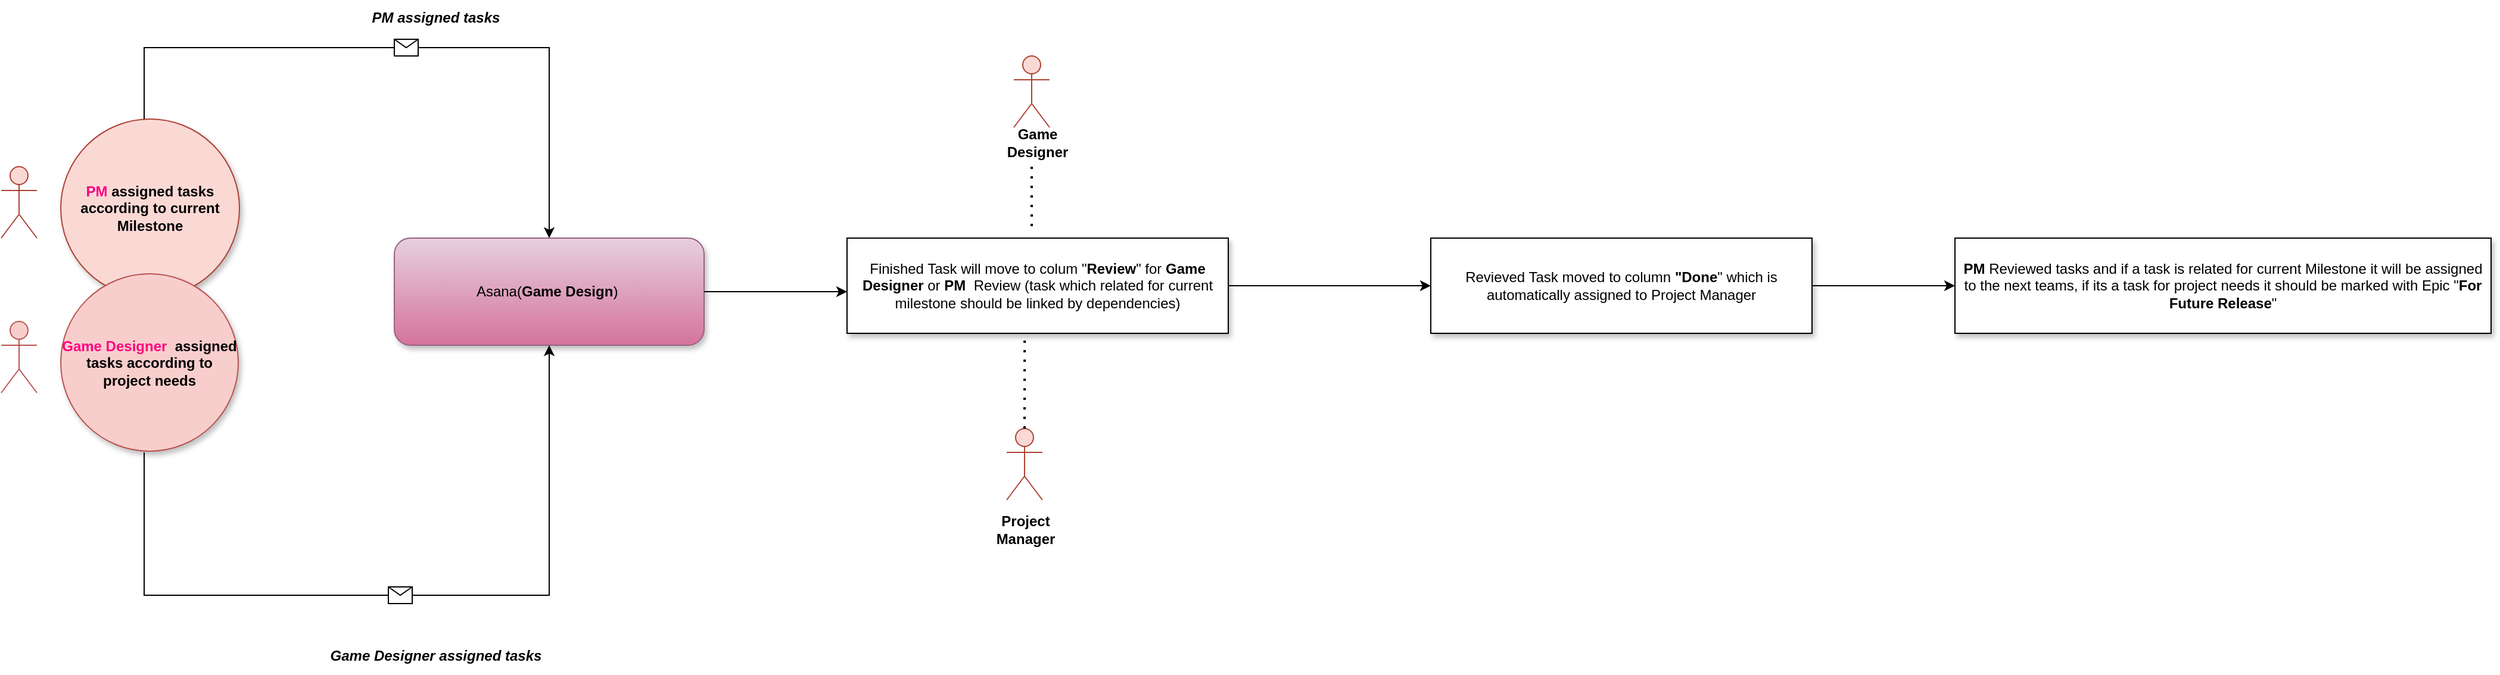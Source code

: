 <mxfile version="21.3.5" type="github">
  <diagram id="6IpWRTOvNhz4fQDFHxwE" name="Page-1">
    <mxGraphModel dx="1968" dy="1118" grid="1" gridSize="10" guides="0" tooltips="1" connect="1" arrows="1" fold="1" page="1" pageScale="1" pageWidth="850" pageHeight="1100" math="0" shadow="0">
      <root>
        <mxCell id="0" />
        <mxCell id="1" parent="0" />
        <mxCell id="fXu-zx2hqorw0dzWZYp2-77" value="Asana(&lt;b&gt;Game Design&lt;/b&gt;)&amp;nbsp;" style="rounded=1;whiteSpace=wrap;html=1;fillColor=#e6d0de;strokeColor=#996185;shadow=1;gradientColor=#d5739d;" parent="1" vertex="1">
          <mxGeometry x="730" y="600" width="260" height="90" as="geometry" />
        </mxCell>
        <mxCell id="fXu-zx2hqorw0dzWZYp2-78" value="&lt;b&gt;&lt;font color=&quot;#ff0080&quot;&gt;PM&lt;/font&gt; assigned tasks according to current Milestone&lt;/b&gt;" style="ellipse;whiteSpace=wrap;html=1;fillColor=#fad9d5;strokeColor=#ae4132;shadow=1;" parent="1" vertex="1">
          <mxGeometry x="450" y="500" width="150" height="150" as="geometry" />
        </mxCell>
        <mxCell id="vcqUUj8RtbL1T8IDj6Kx-2" value="&lt;b&gt;&lt;font color=&quot;#ff0080&quot;&gt;Game Designer&amp;nbsp;&lt;/font&gt; assigned tasks according to project needs&lt;br&gt;&lt;/b&gt;" style="ellipse;whiteSpace=wrap;html=1;aspect=fixed;fillColor=#f8cecc;strokeColor=#b85450;shadow=1;" parent="1" vertex="1">
          <mxGeometry x="450" y="630" width="149" height="149" as="geometry" />
        </mxCell>
        <mxCell id="vcqUUj8RtbL1T8IDj6Kx-13" value="Actor" style="shape=umlActor;verticalLabelPosition=bottom;verticalAlign=top;html=1;outlineConnect=0;noLabel=1;fillColor=#fad9d5;strokeColor=#ae4132;" parent="1" vertex="1">
          <mxGeometry x="400" y="540" width="30" height="60" as="geometry" />
        </mxCell>
        <mxCell id="oM6ZGW8Rz1AFaY1xYlf1-5" value="" style="endArrow=classic;html=1;rounded=0;entryX=0.5;entryY=0;entryDx=0;entryDy=0;" parent="1" target="fXu-zx2hqorw0dzWZYp2-77" edge="1">
          <mxGeometry relative="1" as="geometry">
            <mxPoint x="520" y="500" as="sourcePoint" />
            <mxPoint x="740" y="850" as="targetPoint" />
            <Array as="points">
              <mxPoint x="520" y="440" />
              <mxPoint x="860" y="440" />
            </Array>
          </mxGeometry>
        </mxCell>
        <mxCell id="oM6ZGW8Rz1AFaY1xYlf1-6" value="" style="shape=message;html=1;outlineConnect=0;" parent="oM6ZGW8Rz1AFaY1xYlf1-5" vertex="1">
          <mxGeometry width="20" height="14" relative="1" as="geometry">
            <mxPoint x="-10" y="-7" as="offset" />
          </mxGeometry>
        </mxCell>
        <mxCell id="oM6ZGW8Rz1AFaY1xYlf1-14" value="Actor" style="shape=umlActor;verticalLabelPosition=bottom;verticalAlign=top;html=1;outlineConnect=0;noLabel=1;fillColor=#f8cecc;strokeColor=#b85450;" parent="1" vertex="1">
          <mxGeometry x="400" y="670" width="30" height="60" as="geometry" />
        </mxCell>
        <mxCell id="oM6ZGW8Rz1AFaY1xYlf1-18" value="Finished Task will move to colum &quot;&lt;b&gt;Review&lt;/b&gt;&quot; for &lt;b&gt;Game Designer &lt;/b&gt;or &lt;b&gt;PM&amp;nbsp;&amp;nbsp;&lt;/b&gt;Review (task which related for current milestone should be linked by dependencies)" style="rounded=0;whiteSpace=wrap;html=1;shadow=1;" parent="1" vertex="1">
          <mxGeometry x="1110" y="600" width="320" height="80" as="geometry" />
        </mxCell>
        <mxCell id="oM6ZGW8Rz1AFaY1xYlf1-20" value="Revieved Task moved to column &lt;b&gt;&quot;Done&lt;/b&gt;&quot; which is automatically assigned to Project Manager" style="rounded=0;whiteSpace=wrap;html=1;shadow=1;" parent="1" vertex="1">
          <mxGeometry x="1600" y="600" width="320" height="80" as="geometry" />
        </mxCell>
        <mxCell id="oM6ZGW8Rz1AFaY1xYlf1-22" value="&lt;b&gt;PM &lt;/b&gt;Reviewed tasks and if a task is related for current Milestone it will be assigned to the next teams, if its a task for project needs it should be marked with Epic &quot;&lt;b&gt;For Future Release&lt;/b&gt;&quot;" style="rounded=0;whiteSpace=wrap;html=1;shadow=1;" parent="1" vertex="1">
          <mxGeometry x="2040" y="600" width="450" height="80" as="geometry" />
        </mxCell>
        <mxCell id="oM6ZGW8Rz1AFaY1xYlf1-23" value="" style="endArrow=classic;html=1;rounded=0;exitX=1;exitY=0.5;exitDx=0;exitDy=0;entryX=0;entryY=0.5;entryDx=0;entryDy=0;" parent="1" source="oM6ZGW8Rz1AFaY1xYlf1-18" target="oM6ZGW8Rz1AFaY1xYlf1-20" edge="1">
          <mxGeometry width="50" height="50" relative="1" as="geometry">
            <mxPoint x="1670" y="480" as="sourcePoint" />
            <mxPoint x="1720" y="430" as="targetPoint" />
          </mxGeometry>
        </mxCell>
        <mxCell id="oM6ZGW8Rz1AFaY1xYlf1-25" value="&lt;i&gt;&lt;b&gt;PM assigned tasks&lt;/b&gt;&lt;/i&gt;" style="text;html=1;strokeColor=none;fillColor=none;align=center;verticalAlign=middle;whiteSpace=wrap;rounded=0;" parent="1" vertex="1">
          <mxGeometry x="670" y="400" width="190" height="30" as="geometry" />
        </mxCell>
        <mxCell id="oM6ZGW8Rz1AFaY1xYlf1-26" value="" style="endArrow=classic;html=1;rounded=0;exitX=1;exitY=0.5;exitDx=0;exitDy=0;" parent="1" source="oM6ZGW8Rz1AFaY1xYlf1-20" edge="1" target="oM6ZGW8Rz1AFaY1xYlf1-22">
          <mxGeometry width="50" height="50" relative="1" as="geometry">
            <mxPoint x="1940" y="440" as="sourcePoint" />
            <mxPoint x="1980" y="591" as="targetPoint" />
          </mxGeometry>
        </mxCell>
        <mxCell id="H_6kP9zhAVCkslabjDEE-5" value="" style="endArrow=classic;html=1;rounded=0;entryX=0.5;entryY=1;entryDx=0;entryDy=0;" edge="1" parent="1" target="fXu-zx2hqorw0dzWZYp2-77">
          <mxGeometry relative="1" as="geometry">
            <mxPoint x="520" y="780" as="sourcePoint" />
            <mxPoint x="870" y="610" as="targetPoint" />
            <Array as="points">
              <mxPoint x="520" y="900" />
              <mxPoint x="860" y="900" />
            </Array>
          </mxGeometry>
        </mxCell>
        <mxCell id="H_6kP9zhAVCkslabjDEE-6" value="" style="shape=message;html=1;outlineConnect=0;" vertex="1" parent="H_6kP9zhAVCkslabjDEE-5">
          <mxGeometry width="20" height="14" relative="1" as="geometry">
            <mxPoint x="-10" y="-7" as="offset" />
          </mxGeometry>
        </mxCell>
        <mxCell id="H_6kP9zhAVCkslabjDEE-7" value="&lt;i&gt;&lt;b&gt;Game Designer assigned tasks&lt;/b&gt;&lt;/i&gt;" style="text;html=1;strokeColor=none;fillColor=none;align=center;verticalAlign=middle;whiteSpace=wrap;rounded=0;" vertex="1" parent="1">
          <mxGeometry x="670" y="936" width="190" height="30" as="geometry" />
        </mxCell>
        <mxCell id="H_6kP9zhAVCkslabjDEE-8" value="" style="endArrow=classic;html=1;rounded=0;" edge="1" parent="1">
          <mxGeometry width="50" height="50" relative="1" as="geometry">
            <mxPoint x="990" y="645" as="sourcePoint" />
            <mxPoint x="1110" y="645" as="targetPoint" />
          </mxGeometry>
        </mxCell>
        <mxCell id="H_6kP9zhAVCkslabjDEE-9" value="Actor" style="shape=umlActor;verticalLabelPosition=bottom;verticalAlign=top;html=1;outlineConnect=0;noLabel=1;fillColor=#fad9d5;strokeColor=#ae4132;" vertex="1" parent="1">
          <mxGeometry x="1250" y="447" width="30" height="60" as="geometry" />
        </mxCell>
        <mxCell id="H_6kP9zhAVCkslabjDEE-10" value="Actor" style="shape=umlActor;verticalLabelPosition=bottom;verticalAlign=top;html=1;outlineConnect=0;noLabel=1;fillColor=#fad9d5;strokeColor=#ae4132;" vertex="1" parent="1">
          <mxGeometry x="1244" y="760" width="30" height="60" as="geometry" />
        </mxCell>
        <mxCell id="H_6kP9zhAVCkslabjDEE-11" value="" style="endArrow=none;dashed=1;html=1;dashPattern=1 3;strokeWidth=2;rounded=0;" edge="1" parent="1">
          <mxGeometry width="50" height="50" relative="1" as="geometry">
            <mxPoint x="1265" y="540" as="sourcePoint" />
            <mxPoint x="1265" y="590" as="targetPoint" />
          </mxGeometry>
        </mxCell>
        <mxCell id="H_6kP9zhAVCkslabjDEE-12" value="" style="endArrow=none;dashed=1;html=1;dashPattern=1 3;strokeWidth=2;rounded=0;exitX=0.5;exitY=0;exitDx=0;exitDy=0;exitPerimeter=0;entryX=0.466;entryY=1;entryDx=0;entryDy=0;entryPerimeter=0;" edge="1" parent="1" source="H_6kP9zhAVCkslabjDEE-10" target="oM6ZGW8Rz1AFaY1xYlf1-18">
          <mxGeometry width="50" height="50" relative="1" as="geometry">
            <mxPoint x="970" y="680" as="sourcePoint" />
            <mxPoint x="1020" y="630" as="targetPoint" />
          </mxGeometry>
        </mxCell>
        <mxCell id="H_6kP9zhAVCkslabjDEE-14" value="&lt;b&gt;Project Manager&lt;/b&gt;" style="text;html=1;strokeColor=none;fillColor=none;align=center;verticalAlign=middle;whiteSpace=wrap;rounded=0;" vertex="1" parent="1">
          <mxGeometry x="1230" y="830" width="60" height="30" as="geometry" />
        </mxCell>
        <mxCell id="H_6kP9zhAVCkslabjDEE-15" value="&lt;b&gt;Game Designer&lt;/b&gt;" style="text;html=1;strokeColor=none;fillColor=none;align=center;verticalAlign=middle;whiteSpace=wrap;rounded=0;" vertex="1" parent="1">
          <mxGeometry x="1240" y="505" width="60" height="30" as="geometry" />
        </mxCell>
      </root>
    </mxGraphModel>
  </diagram>
</mxfile>
